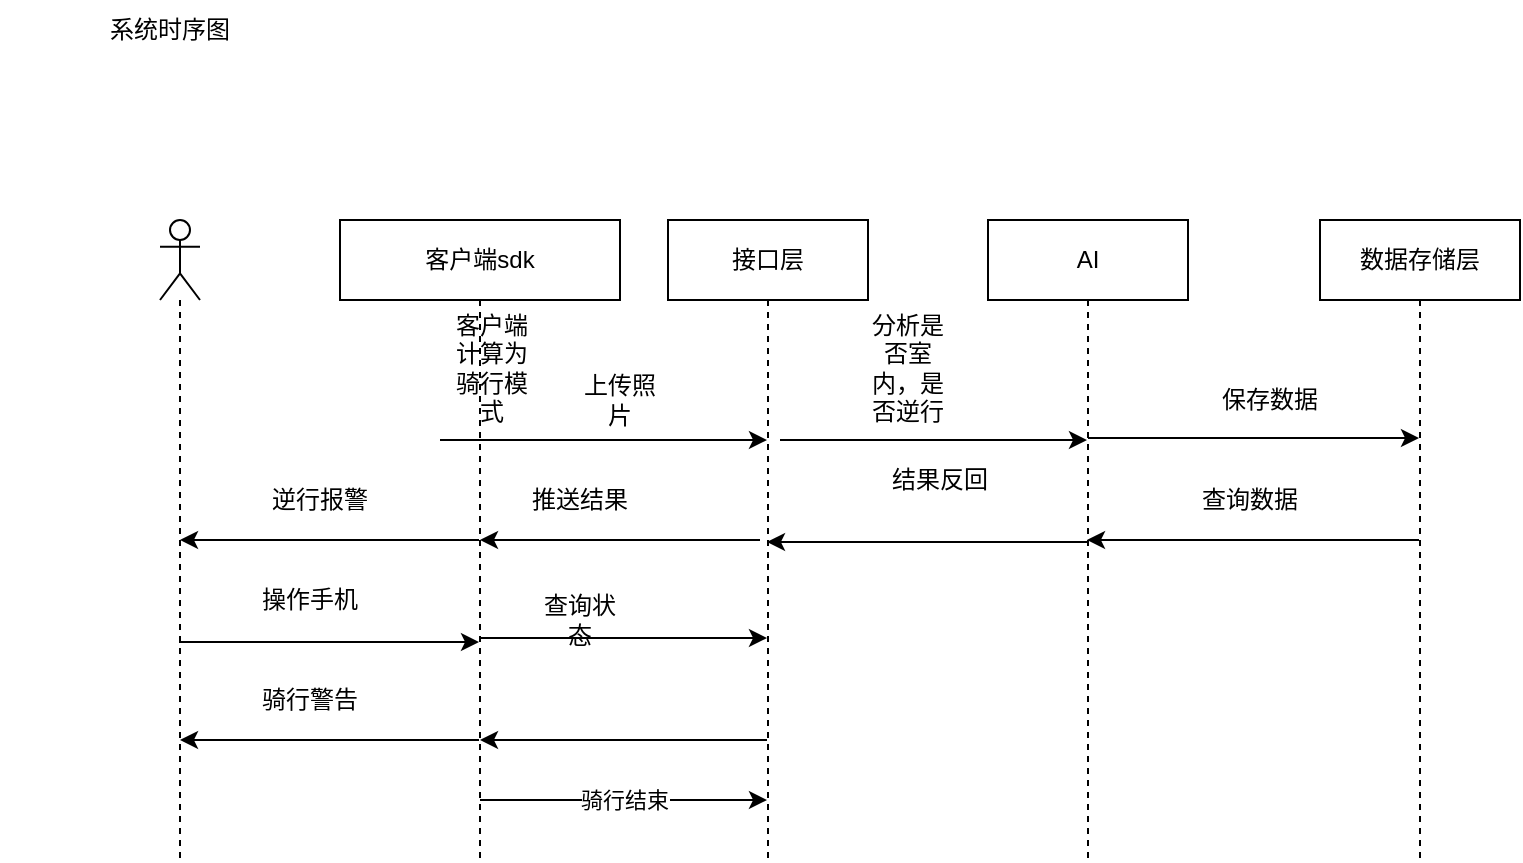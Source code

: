 <mxfile version="14.1.3" type="github">
  <diagram id="R-xHkfWHljpwZLpA3iSj" name="Page-1">
    <mxGraphModel dx="1151" dy="741" grid="1" gridSize="10" guides="1" tooltips="1" connect="1" arrows="1" fold="1" page="1" pageScale="1" pageWidth="827" pageHeight="1169" math="0" shadow="0">
      <root>
        <mxCell id="0" />
        <mxCell id="1" parent="0" />
        <mxCell id="lklLiUdPJSf3lJY2fcEU-3" value="系统时序图" style="text;html=1;strokeColor=none;fillColor=none;align=center;verticalAlign=middle;whiteSpace=wrap;rounded=0;" vertex="1" parent="1">
          <mxGeometry x="20" y="40" width="170" height="30" as="geometry" />
        </mxCell>
        <mxCell id="lklLiUdPJSf3lJY2fcEU-5" value="" style="shape=umlLifeline;participant=umlActor;perimeter=lifelinePerimeter;whiteSpace=wrap;html=1;container=1;collapsible=0;recursiveResize=0;verticalAlign=top;spacingTop=36;outlineConnect=0;" vertex="1" parent="1">
          <mxGeometry x="100" y="150" width="20" height="320" as="geometry" />
        </mxCell>
        <mxCell id="lklLiUdPJSf3lJY2fcEU-6" value="客户端sdk" style="shape=umlLifeline;perimeter=lifelinePerimeter;whiteSpace=wrap;html=1;container=1;collapsible=0;recursiveResize=0;outlineConnect=0;" vertex="1" parent="1">
          <mxGeometry x="190" y="150" width="140" height="320" as="geometry" />
        </mxCell>
        <mxCell id="lklLiUdPJSf3lJY2fcEU-35" value="查询状态" style="text;html=1;strokeColor=none;fillColor=none;align=center;verticalAlign=middle;whiteSpace=wrap;rounded=0;" vertex="1" parent="lklLiUdPJSf3lJY2fcEU-6">
          <mxGeometry x="100" y="190" width="40" height="20" as="geometry" />
        </mxCell>
        <mxCell id="lklLiUdPJSf3lJY2fcEU-7" value="接口层" style="shape=umlLifeline;perimeter=lifelinePerimeter;whiteSpace=wrap;html=1;container=1;collapsible=0;recursiveResize=0;outlineConnect=0;" vertex="1" parent="1">
          <mxGeometry x="354" y="150" width="100" height="320" as="geometry" />
        </mxCell>
        <mxCell id="lklLiUdPJSf3lJY2fcEU-8" value="AI" style="shape=umlLifeline;perimeter=lifelinePerimeter;whiteSpace=wrap;html=1;container=1;collapsible=0;recursiveResize=0;outlineConnect=0;" vertex="1" parent="1">
          <mxGeometry x="514" y="150" width="100" height="320" as="geometry" />
        </mxCell>
        <mxCell id="lklLiUdPJSf3lJY2fcEU-9" value="数据存储层" style="shape=umlLifeline;perimeter=lifelinePerimeter;whiteSpace=wrap;html=1;container=1;collapsible=0;recursiveResize=0;outlineConnect=0;" vertex="1" parent="1">
          <mxGeometry x="680" y="150" width="100" height="320" as="geometry" />
        </mxCell>
        <mxCell id="lklLiUdPJSf3lJY2fcEU-11" value="" style="endArrow=classic;html=1;" edge="1" parent="1" target="lklLiUdPJSf3lJY2fcEU-7">
          <mxGeometry width="50" height="50" relative="1" as="geometry">
            <mxPoint x="240" y="260" as="sourcePoint" />
            <mxPoint x="290" y="210" as="targetPoint" />
          </mxGeometry>
        </mxCell>
        <mxCell id="lklLiUdPJSf3lJY2fcEU-12" value="客户端计算为骑行模式" style="text;html=1;strokeColor=none;fillColor=none;align=center;verticalAlign=middle;whiteSpace=wrap;rounded=0;" vertex="1" parent="1">
          <mxGeometry x="246" y="214" width="40" height="20" as="geometry" />
        </mxCell>
        <mxCell id="lklLiUdPJSf3lJY2fcEU-14" value="" style="endArrow=classic;html=1;" edge="1" parent="1">
          <mxGeometry width="50" height="50" relative="1" as="geometry">
            <mxPoint x="410" y="260" as="sourcePoint" />
            <mxPoint x="563.5" y="260" as="targetPoint" />
          </mxGeometry>
        </mxCell>
        <mxCell id="lklLiUdPJSf3lJY2fcEU-15" value="上传照片" style="text;html=1;strokeColor=none;fillColor=none;align=center;verticalAlign=middle;whiteSpace=wrap;rounded=0;" vertex="1" parent="1">
          <mxGeometry x="310" y="230" width="40" height="20" as="geometry" />
        </mxCell>
        <mxCell id="lklLiUdPJSf3lJY2fcEU-16" value="分析是否室内，是否逆行" style="text;html=1;strokeColor=none;fillColor=none;align=center;verticalAlign=middle;whiteSpace=wrap;rounded=0;" vertex="1" parent="1">
          <mxGeometry x="454" y="214" width="40" height="20" as="geometry" />
        </mxCell>
        <mxCell id="lklLiUdPJSf3lJY2fcEU-17" value="" style="endArrow=classic;html=1;" edge="1" parent="1">
          <mxGeometry width="50" height="50" relative="1" as="geometry">
            <mxPoint x="564" y="259" as="sourcePoint" />
            <mxPoint x="729.5" y="259" as="targetPoint" />
            <Array as="points">
              <mxPoint x="650" y="259" />
            </Array>
          </mxGeometry>
        </mxCell>
        <mxCell id="lklLiUdPJSf3lJY2fcEU-18" value="保存数据" style="text;html=1;strokeColor=none;fillColor=none;align=center;verticalAlign=middle;whiteSpace=wrap;rounded=0;" vertex="1" parent="1">
          <mxGeometry x="630" y="230" width="50" height="20" as="geometry" />
        </mxCell>
        <mxCell id="lklLiUdPJSf3lJY2fcEU-19" value="" style="endArrow=classic;html=1;" edge="1" parent="1">
          <mxGeometry width="50" height="50" relative="1" as="geometry">
            <mxPoint x="563.5" y="311" as="sourcePoint" />
            <mxPoint x="403.5" y="311" as="targetPoint" />
          </mxGeometry>
        </mxCell>
        <mxCell id="lklLiUdPJSf3lJY2fcEU-20" value="结果反回" style="text;html=1;strokeColor=none;fillColor=none;align=center;verticalAlign=middle;whiteSpace=wrap;rounded=0;" vertex="1" parent="1">
          <mxGeometry x="460" y="270" width="60" height="20" as="geometry" />
        </mxCell>
        <mxCell id="lklLiUdPJSf3lJY2fcEU-23" value="" style="endArrow=classic;html=1;" edge="1" parent="1">
          <mxGeometry width="50" height="50" relative="1" as="geometry">
            <mxPoint x="729.5" y="310" as="sourcePoint" />
            <mxPoint x="563.5" y="310" as="targetPoint" />
          </mxGeometry>
        </mxCell>
        <mxCell id="lklLiUdPJSf3lJY2fcEU-24" value="查询数据" style="text;html=1;strokeColor=none;fillColor=none;align=center;verticalAlign=middle;whiteSpace=wrap;rounded=0;" vertex="1" parent="1">
          <mxGeometry x="580" y="280" width="130" height="20" as="geometry" />
        </mxCell>
        <mxCell id="lklLiUdPJSf3lJY2fcEU-26" value="" style="endArrow=classic;html=1;" edge="1" parent="1" target="lklLiUdPJSf3lJY2fcEU-6">
          <mxGeometry width="50" height="50" relative="1" as="geometry">
            <mxPoint x="400" y="310" as="sourcePoint" />
            <mxPoint x="350" y="310" as="targetPoint" />
          </mxGeometry>
        </mxCell>
        <mxCell id="lklLiUdPJSf3lJY2fcEU-27" value="推送结果" style="text;html=1;strokeColor=none;fillColor=none;align=center;verticalAlign=middle;whiteSpace=wrap;rounded=0;" vertex="1" parent="1">
          <mxGeometry x="270" y="280" width="80" height="20" as="geometry" />
        </mxCell>
        <mxCell id="lklLiUdPJSf3lJY2fcEU-28" value="" style="endArrow=classic;html=1;" edge="1" parent="1" source="lklLiUdPJSf3lJY2fcEU-6" target="lklLiUdPJSf3lJY2fcEU-5">
          <mxGeometry width="50" height="50" relative="1" as="geometry">
            <mxPoint x="110" y="330" as="sourcePoint" />
            <mxPoint x="160" y="280" as="targetPoint" />
            <Array as="points">
              <mxPoint x="180" y="310" />
            </Array>
          </mxGeometry>
        </mxCell>
        <mxCell id="lklLiUdPJSf3lJY2fcEU-29" value="逆行报警" style="text;html=1;strokeColor=none;fillColor=none;align=center;verticalAlign=middle;whiteSpace=wrap;rounded=0;" vertex="1" parent="1">
          <mxGeometry x="150" y="280" width="60" height="20" as="geometry" />
        </mxCell>
        <mxCell id="lklLiUdPJSf3lJY2fcEU-30" value="" style="endArrow=classic;html=1;" edge="1" parent="1" target="lklLiUdPJSf3lJY2fcEU-6">
          <mxGeometry width="50" height="50" relative="1" as="geometry">
            <mxPoint x="109.5" y="361" as="sourcePoint" />
            <mxPoint x="239.5" y="361" as="targetPoint" />
          </mxGeometry>
        </mxCell>
        <mxCell id="lklLiUdPJSf3lJY2fcEU-31" value="操作手机" style="text;html=1;strokeColor=none;fillColor=none;align=center;verticalAlign=middle;whiteSpace=wrap;rounded=0;" vertex="1" parent="1">
          <mxGeometry x="140" y="330" width="70" height="20" as="geometry" />
        </mxCell>
        <mxCell id="lklLiUdPJSf3lJY2fcEU-33" value="" style="endArrow=classic;html=1;" edge="1" parent="1">
          <mxGeometry width="50" height="50" relative="1" as="geometry">
            <mxPoint x="260" y="359" as="sourcePoint" />
            <mxPoint x="403.5" y="359" as="targetPoint" />
          </mxGeometry>
        </mxCell>
        <mxCell id="lklLiUdPJSf3lJY2fcEU-38" value="" style="endArrow=classic;html=1;" edge="1" parent="1" source="lklLiUdPJSf3lJY2fcEU-7" target="lklLiUdPJSf3lJY2fcEU-6">
          <mxGeometry width="50" height="50" relative="1" as="geometry">
            <mxPoint x="300" y="430" as="sourcePoint" />
            <mxPoint x="350" y="380" as="targetPoint" />
            <Array as="points">
              <mxPoint x="350" y="410" />
            </Array>
          </mxGeometry>
        </mxCell>
        <mxCell id="lklLiUdPJSf3lJY2fcEU-39" value="" style="endArrow=classic;html=1;" edge="1" parent="1" source="lklLiUdPJSf3lJY2fcEU-6" target="lklLiUdPJSf3lJY2fcEU-5">
          <mxGeometry width="50" height="50" relative="1" as="geometry">
            <mxPoint x="190" y="450" as="sourcePoint" />
            <mxPoint x="240" y="400" as="targetPoint" />
            <Array as="points">
              <mxPoint x="210" y="410" />
            </Array>
          </mxGeometry>
        </mxCell>
        <mxCell id="lklLiUdPJSf3lJY2fcEU-40" value="骑行警告" style="text;html=1;strokeColor=none;fillColor=none;align=center;verticalAlign=middle;whiteSpace=wrap;rounded=0;" vertex="1" parent="1">
          <mxGeometry x="140" y="380" width="70" height="20" as="geometry" />
        </mxCell>
        <mxCell id="lklLiUdPJSf3lJY2fcEU-41" value="骑行结束" style="endArrow=classic;html=1;" edge="1" parent="1" source="lklLiUdPJSf3lJY2fcEU-6" target="lklLiUdPJSf3lJY2fcEU-7">
          <mxGeometry width="50" height="50" relative="1" as="geometry">
            <mxPoint x="280" y="490" as="sourcePoint" />
            <mxPoint x="330" y="440" as="targetPoint" />
            <Array as="points">
              <mxPoint x="370" y="440" />
            </Array>
          </mxGeometry>
        </mxCell>
      </root>
    </mxGraphModel>
  </diagram>
</mxfile>
